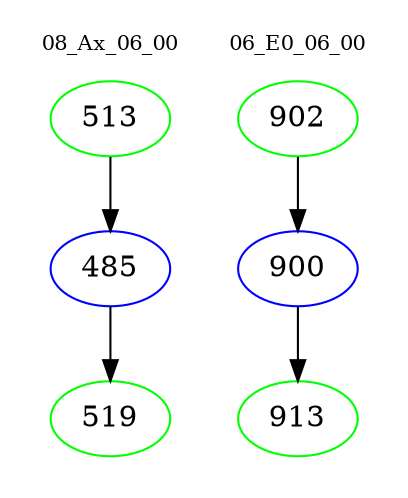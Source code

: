 digraph{
subgraph cluster_0 {
color = white
label = "08_Ax_06_00";
fontsize=10;
T0_513 [label="513", color="green"]
T0_513 -> T0_485 [color="black"]
T0_485 [label="485", color="blue"]
T0_485 -> T0_519 [color="black"]
T0_519 [label="519", color="green"]
}
subgraph cluster_1 {
color = white
label = "06_E0_06_00";
fontsize=10;
T1_902 [label="902", color="green"]
T1_902 -> T1_900 [color="black"]
T1_900 [label="900", color="blue"]
T1_900 -> T1_913 [color="black"]
T1_913 [label="913", color="green"]
}
}

